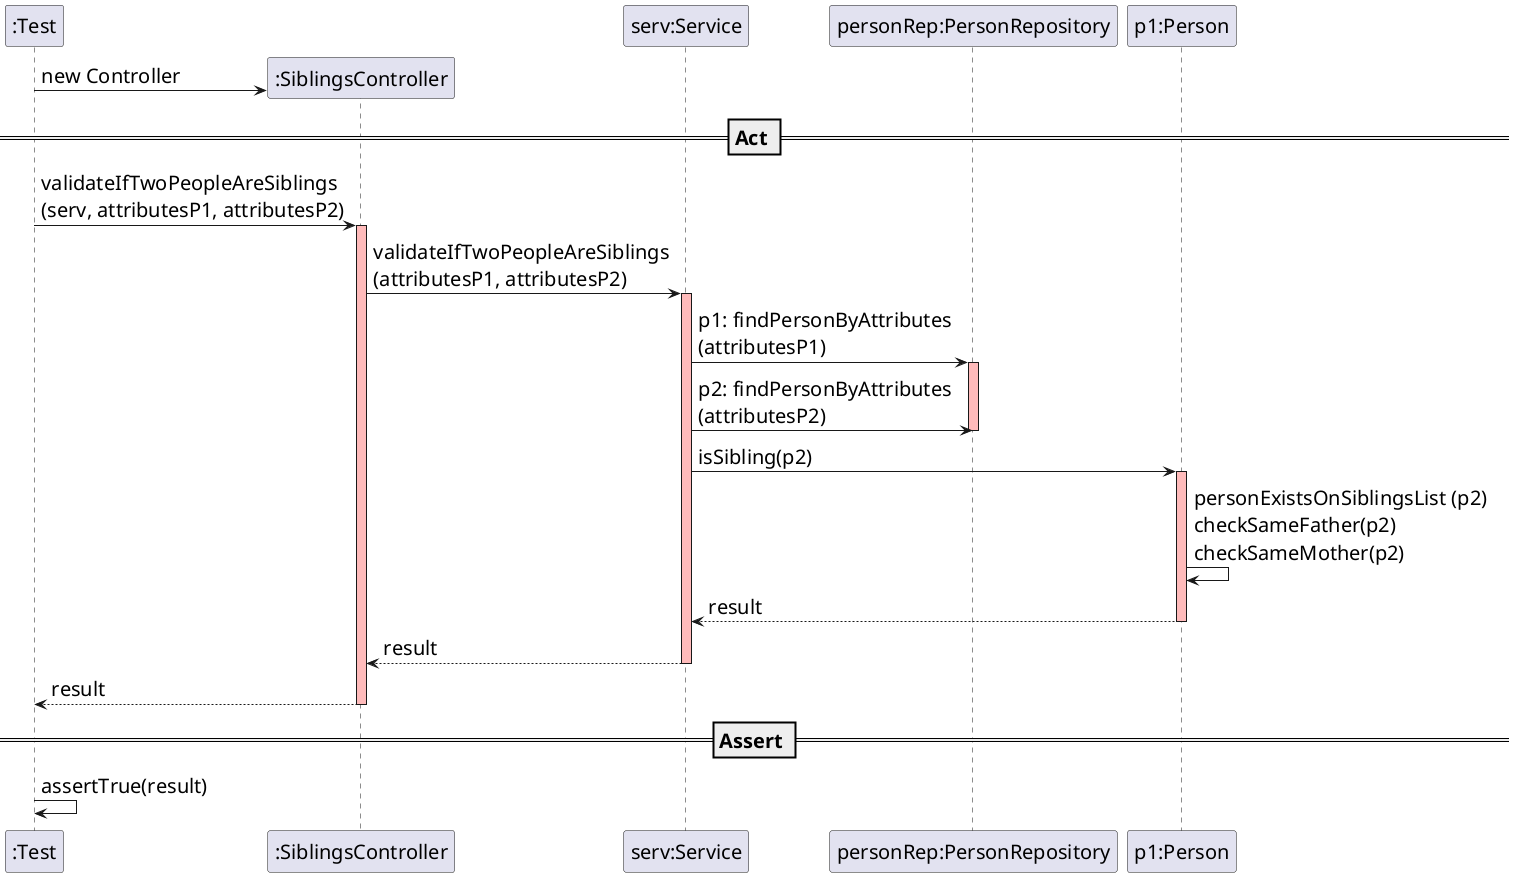 @startuml
skinparam DefaultFontSize 20
create ":Test"

create ":SiblingsController"
":Test" -> ":SiblingsController" : new Controller

participant "serv:Service"
participant "personRep:PersonRepository"
participant "p1:Person"

== Act ==

":Test" -> ":SiblingsController" : validateIfTwoPeopleAreSiblings\n(serv, attributesP1, attributesP2)
activate ":SiblingsController"  #FFBBBB

":SiblingsController" -> "serv:Service" : validateIfTwoPeopleAreSiblings\n(attributesP1, attributesP2)
activate "serv:Service"  #FFBBBB

"serv:Service" -> "personRep:PersonRepository" : p1: findPersonByAttributes\n(attributesP1)
activate "personRep:PersonRepository" #FFBBBB

"serv:Service" -> "personRep:PersonRepository" : p2: findPersonByAttributes\n(attributesP2)
deactivate "personRep:PersonRepository" #FFBBBB

"serv:Service" -> "p1:Person" : isSibling(p2)
activate "p1:Person"  #FFBBBB

"p1:Person" -> "p1:Person" : personExistsOnSiblingsList (p2)\ncheckSameFather(p2)\ncheckSameMother(p2)

"p1:Person" --> "serv:Service" : result
deactivate "p1:Person"

"serv:Service"--> ":SiblingsController" : result
deactivate "serv:Service"

":SiblingsController" --> ":Test" : result
deactivate ":SiblingsController"

== Assert ==

":Test" -> ":Test" : assertTrue(result)

@enduml